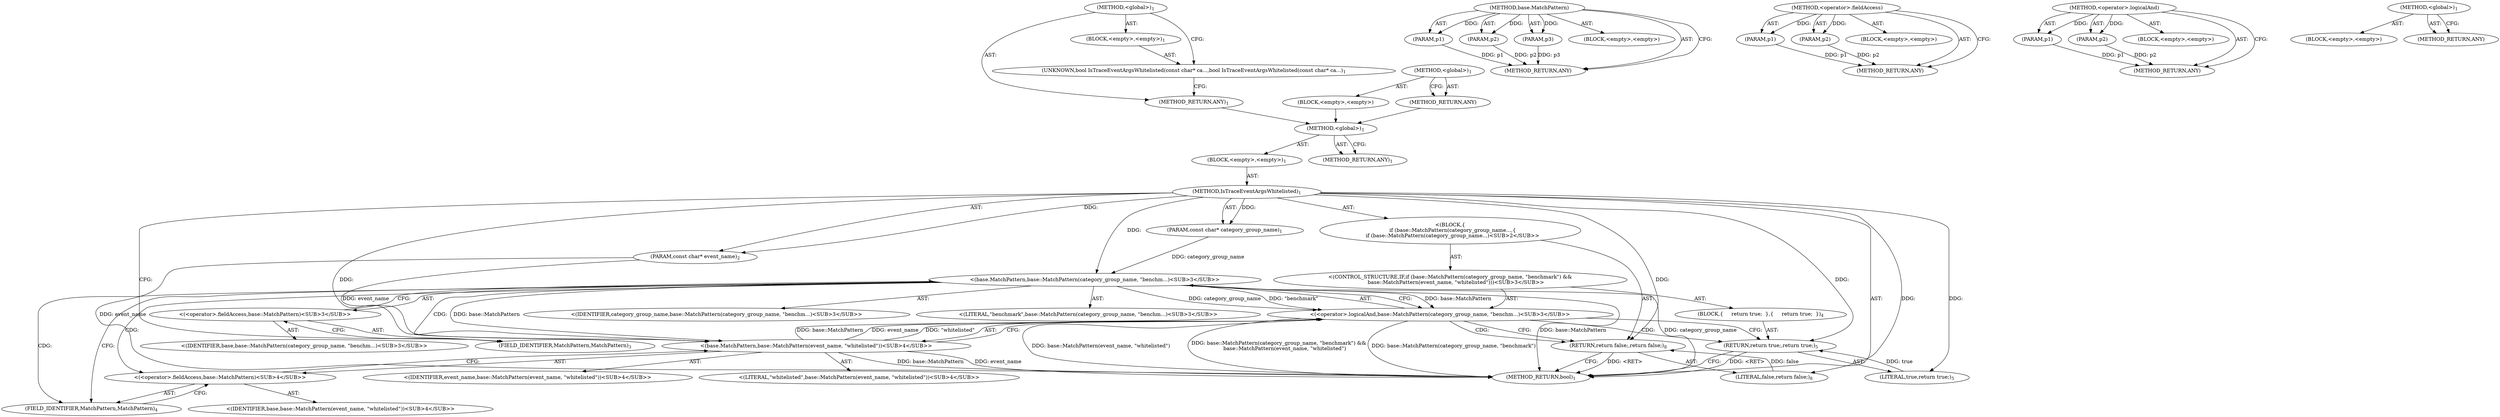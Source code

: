 digraph "&lt;global&gt;" {
vulnerable_6 [label=<(METHOD,&lt;global&gt;)<SUB>1</SUB>>];
vulnerable_7 [label=<(BLOCK,&lt;empty&gt;,&lt;empty&gt;)<SUB>1</SUB>>];
vulnerable_8 [label=<(METHOD,IsTraceEventArgsWhitelisted)<SUB>1</SUB>>];
vulnerable_9 [label=<(PARAM,const char* category_group_name)<SUB>1</SUB>>];
vulnerable_10 [label=<(PARAM,const char* event_name)<SUB>2</SUB>>];
vulnerable_11 [label="<(BLOCK,{
   if (base::MatchPattern(category_group_name...,{
   if (base::MatchPattern(category_group_name...)<SUB>2</SUB>>"];
vulnerable_12 [label="<(CONTROL_STRUCTURE,IF,if (base::MatchPattern(category_group_name, &quot;benchmark&quot;) &amp;&amp;
       base::MatchPattern(event_name, &quot;whitelisted&quot;)))<SUB>3</SUB>>"];
vulnerable_13 [label="<(&lt;operator&gt;.logicalAnd,base::MatchPattern(category_group_name, &quot;benchm...)<SUB>3</SUB>>"];
vulnerable_14 [label="<(base.MatchPattern,base::MatchPattern(category_group_name, &quot;benchm...)<SUB>3</SUB>>"];
vulnerable_15 [label="<(&lt;operator&gt;.fieldAccess,base::MatchPattern)<SUB>3</SUB>>"];
vulnerable_16 [label="<(IDENTIFIER,base,base::MatchPattern(category_group_name, &quot;benchm...)<SUB>3</SUB>>"];
vulnerable_17 [label=<(FIELD_IDENTIFIER,MatchPattern,MatchPattern)<SUB>3</SUB>>];
vulnerable_18 [label="<(IDENTIFIER,category_group_name,base::MatchPattern(category_group_name, &quot;benchm...)<SUB>3</SUB>>"];
vulnerable_19 [label="<(LITERAL,&quot;benchmark&quot;,base::MatchPattern(category_group_name, &quot;benchm...)<SUB>3</SUB>>"];
vulnerable_20 [label="<(base.MatchPattern,base::MatchPattern(event_name, &quot;whitelisted&quot;))<SUB>4</SUB>>"];
vulnerable_21 [label="<(&lt;operator&gt;.fieldAccess,base::MatchPattern)<SUB>4</SUB>>"];
vulnerable_22 [label="<(IDENTIFIER,base,base::MatchPattern(event_name, &quot;whitelisted&quot;))<SUB>4</SUB>>"];
vulnerable_23 [label=<(FIELD_IDENTIFIER,MatchPattern,MatchPattern)<SUB>4</SUB>>];
vulnerable_24 [label="<(IDENTIFIER,event_name,base::MatchPattern(event_name, &quot;whitelisted&quot;))<SUB>4</SUB>>"];
vulnerable_25 [label="<(LITERAL,&quot;whitelisted&quot;,base::MatchPattern(event_name, &quot;whitelisted&quot;))<SUB>4</SUB>>"];
vulnerable_26 [label=<(BLOCK,{
     return true;
  },{
     return true;
  })<SUB>4</SUB>>];
vulnerable_27 [label=<(RETURN,return true;,return true;)<SUB>5</SUB>>];
vulnerable_28 [label=<(LITERAL,true,return true;)<SUB>5</SUB>>];
vulnerable_29 [label=<(RETURN,return false;,return false;)<SUB>8</SUB>>];
vulnerable_30 [label=<(LITERAL,false,return false;)<SUB>8</SUB>>];
vulnerable_31 [label=<(METHOD_RETURN,bool)<SUB>1</SUB>>];
vulnerable_33 [label=<(METHOD_RETURN,ANY)<SUB>1</SUB>>];
vulnerable_59 [label=<(METHOD,base.MatchPattern)>];
vulnerable_60 [label=<(PARAM,p1)>];
vulnerable_61 [label=<(PARAM,p2)>];
vulnerable_62 [label=<(PARAM,p3)>];
vulnerable_63 [label=<(BLOCK,&lt;empty&gt;,&lt;empty&gt;)>];
vulnerable_64 [label=<(METHOD_RETURN,ANY)>];
vulnerable_65 [label=<(METHOD,&lt;operator&gt;.fieldAccess)>];
vulnerable_66 [label=<(PARAM,p1)>];
vulnerable_67 [label=<(PARAM,p2)>];
vulnerable_68 [label=<(BLOCK,&lt;empty&gt;,&lt;empty&gt;)>];
vulnerable_69 [label=<(METHOD_RETURN,ANY)>];
vulnerable_54 [label=<(METHOD,&lt;operator&gt;.logicalAnd)>];
vulnerable_55 [label=<(PARAM,p1)>];
vulnerable_56 [label=<(PARAM,p2)>];
vulnerable_57 [label=<(BLOCK,&lt;empty&gt;,&lt;empty&gt;)>];
vulnerable_58 [label=<(METHOD_RETURN,ANY)>];
vulnerable_48 [label=<(METHOD,&lt;global&gt;)<SUB>1</SUB>>];
vulnerable_49 [label=<(BLOCK,&lt;empty&gt;,&lt;empty&gt;)>];
vulnerable_50 [label=<(METHOD_RETURN,ANY)>];
fixed_6 [label=<(METHOD,&lt;global&gt;)<SUB>1</SUB>>];
fixed_7 [label=<(BLOCK,&lt;empty&gt;,&lt;empty&gt;)<SUB>1</SUB>>];
fixed_8 [label=<(UNKNOWN,bool IsTraceEventArgsWhitelisted(const char* ca...,bool IsTraceEventArgsWhitelisted(const char* ca...)<SUB>1</SUB>>];
fixed_9 [label=<(METHOD_RETURN,ANY)<SUB>1</SUB>>];
fixed_14 [label=<(METHOD,&lt;global&gt;)<SUB>1</SUB>>];
fixed_15 [label=<(BLOCK,&lt;empty&gt;,&lt;empty&gt;)>];
fixed_16 [label=<(METHOD_RETURN,ANY)>];
vulnerable_6 -> vulnerable_7  [key=0, label="AST: "];
vulnerable_6 -> vulnerable_33  [key=0, label="AST: "];
vulnerable_6 -> vulnerable_33  [key=1, label="CFG: "];
vulnerable_7 -> vulnerable_8  [key=0, label="AST: "];
vulnerable_8 -> vulnerable_9  [key=0, label="AST: "];
vulnerable_8 -> vulnerable_9  [key=1, label="DDG: "];
vulnerable_8 -> vulnerable_10  [key=0, label="AST: "];
vulnerable_8 -> vulnerable_10  [key=1, label="DDG: "];
vulnerable_8 -> vulnerable_11  [key=0, label="AST: "];
vulnerable_8 -> vulnerable_31  [key=0, label="AST: "];
vulnerable_8 -> vulnerable_17  [key=0, label="CFG: "];
vulnerable_8 -> vulnerable_29  [key=0, label="DDG: "];
vulnerable_8 -> vulnerable_30  [key=0, label="DDG: "];
vulnerable_8 -> vulnerable_27  [key=0, label="DDG: "];
vulnerable_8 -> vulnerable_14  [key=0, label="DDG: "];
vulnerable_8 -> vulnerable_20  [key=0, label="DDG: "];
vulnerable_8 -> vulnerable_28  [key=0, label="DDG: "];
vulnerable_9 -> vulnerable_14  [key=0, label="DDG: category_group_name"];
vulnerable_10 -> vulnerable_31  [key=0, label="DDG: event_name"];
vulnerable_10 -> vulnerable_20  [key=0, label="DDG: event_name"];
vulnerable_11 -> vulnerable_12  [key=0, label="AST: "];
vulnerable_11 -> vulnerable_29  [key=0, label="AST: "];
vulnerable_12 -> vulnerable_13  [key=0, label="AST: "];
vulnerable_12 -> vulnerable_26  [key=0, label="AST: "];
vulnerable_13 -> vulnerable_14  [key=0, label="AST: "];
vulnerable_13 -> vulnerable_20  [key=0, label="AST: "];
vulnerable_13 -> vulnerable_27  [key=0, label="CFG: "];
vulnerable_13 -> vulnerable_27  [key=1, label="CDG: "];
vulnerable_13 -> vulnerable_29  [key=0, label="CFG: "];
vulnerable_13 -> vulnerable_29  [key=1, label="CDG: "];
vulnerable_13 -> vulnerable_31  [key=0, label="DDG: base::MatchPattern(category_group_name, &quot;benchmark&quot;)"];
vulnerable_13 -> vulnerable_31  [key=1, label="DDG: base::MatchPattern(event_name, &quot;whitelisted&quot;)"];
vulnerable_13 -> vulnerable_31  [key=2, label="DDG: base::MatchPattern(category_group_name, &quot;benchmark&quot;) &amp;&amp;
       base::MatchPattern(event_name, &quot;whitelisted&quot;)"];
vulnerable_14 -> vulnerable_15  [key=0, label="AST: "];
vulnerable_14 -> vulnerable_18  [key=0, label="AST: "];
vulnerable_14 -> vulnerable_19  [key=0, label="AST: "];
vulnerable_14 -> vulnerable_13  [key=0, label="CFG: "];
vulnerable_14 -> vulnerable_13  [key=1, label="DDG: base::MatchPattern"];
vulnerable_14 -> vulnerable_13  [key=2, label="DDG: category_group_name"];
vulnerable_14 -> vulnerable_13  [key=3, label="DDG: &quot;benchmark&quot;"];
vulnerable_14 -> vulnerable_23  [key=0, label="CFG: "];
vulnerable_14 -> vulnerable_23  [key=1, label="CDG: "];
vulnerable_14 -> vulnerable_31  [key=0, label="DDG: base::MatchPattern"];
vulnerable_14 -> vulnerable_31  [key=1, label="DDG: category_group_name"];
vulnerable_14 -> vulnerable_20  [key=0, label="DDG: base::MatchPattern"];
vulnerable_14 -> vulnerable_20  [key=1, label="CDG: "];
vulnerable_14 -> vulnerable_21  [key=0, label="CDG: "];
vulnerable_15 -> vulnerable_16  [key=0, label="AST: "];
vulnerable_15 -> vulnerable_17  [key=0, label="AST: "];
vulnerable_15 -> vulnerable_14  [key=0, label="CFG: "];
vulnerable_17 -> vulnerable_15  [key=0, label="CFG: "];
vulnerable_20 -> vulnerable_21  [key=0, label="AST: "];
vulnerable_20 -> vulnerable_24  [key=0, label="AST: "];
vulnerable_20 -> vulnerable_25  [key=0, label="AST: "];
vulnerable_20 -> vulnerable_13  [key=0, label="CFG: "];
vulnerable_20 -> vulnerable_13  [key=1, label="DDG: base::MatchPattern"];
vulnerable_20 -> vulnerable_13  [key=2, label="DDG: event_name"];
vulnerable_20 -> vulnerable_13  [key=3, label="DDG: &quot;whitelisted&quot;"];
vulnerable_20 -> vulnerable_31  [key=0, label="DDG: base::MatchPattern"];
vulnerable_20 -> vulnerable_31  [key=1, label="DDG: event_name"];
vulnerable_21 -> vulnerable_22  [key=0, label="AST: "];
vulnerable_21 -> vulnerable_23  [key=0, label="AST: "];
vulnerable_21 -> vulnerable_20  [key=0, label="CFG: "];
vulnerable_23 -> vulnerable_21  [key=0, label="CFG: "];
vulnerable_26 -> vulnerable_27  [key=0, label="AST: "];
vulnerable_27 -> vulnerable_28  [key=0, label="AST: "];
vulnerable_27 -> vulnerable_31  [key=0, label="CFG: "];
vulnerable_27 -> vulnerable_31  [key=1, label="DDG: &lt;RET&gt;"];
vulnerable_28 -> vulnerable_27  [key=0, label="DDG: true"];
vulnerable_29 -> vulnerable_30  [key=0, label="AST: "];
vulnerable_29 -> vulnerable_31  [key=0, label="CFG: "];
vulnerable_29 -> vulnerable_31  [key=1, label="DDG: &lt;RET&gt;"];
vulnerable_30 -> vulnerable_29  [key=0, label="DDG: false"];
vulnerable_59 -> vulnerable_60  [key=0, label="AST: "];
vulnerable_59 -> vulnerable_60  [key=1, label="DDG: "];
vulnerable_59 -> vulnerable_63  [key=0, label="AST: "];
vulnerable_59 -> vulnerable_61  [key=0, label="AST: "];
vulnerable_59 -> vulnerable_61  [key=1, label="DDG: "];
vulnerable_59 -> vulnerable_64  [key=0, label="AST: "];
vulnerable_59 -> vulnerable_64  [key=1, label="CFG: "];
vulnerable_59 -> vulnerable_62  [key=0, label="AST: "];
vulnerable_59 -> vulnerable_62  [key=1, label="DDG: "];
vulnerable_60 -> vulnerable_64  [key=0, label="DDG: p1"];
vulnerable_61 -> vulnerable_64  [key=0, label="DDG: p2"];
vulnerable_62 -> vulnerable_64  [key=0, label="DDG: p3"];
vulnerable_65 -> vulnerable_66  [key=0, label="AST: "];
vulnerable_65 -> vulnerable_66  [key=1, label="DDG: "];
vulnerable_65 -> vulnerable_68  [key=0, label="AST: "];
vulnerable_65 -> vulnerable_67  [key=0, label="AST: "];
vulnerable_65 -> vulnerable_67  [key=1, label="DDG: "];
vulnerable_65 -> vulnerable_69  [key=0, label="AST: "];
vulnerable_65 -> vulnerable_69  [key=1, label="CFG: "];
vulnerable_66 -> vulnerable_69  [key=0, label="DDG: p1"];
vulnerable_67 -> vulnerable_69  [key=0, label="DDG: p2"];
vulnerable_54 -> vulnerable_55  [key=0, label="AST: "];
vulnerable_54 -> vulnerable_55  [key=1, label="DDG: "];
vulnerable_54 -> vulnerable_57  [key=0, label="AST: "];
vulnerable_54 -> vulnerable_56  [key=0, label="AST: "];
vulnerable_54 -> vulnerable_56  [key=1, label="DDG: "];
vulnerable_54 -> vulnerable_58  [key=0, label="AST: "];
vulnerable_54 -> vulnerable_58  [key=1, label="CFG: "];
vulnerable_55 -> vulnerable_58  [key=0, label="DDG: p1"];
vulnerable_56 -> vulnerable_58  [key=0, label="DDG: p2"];
vulnerable_48 -> vulnerable_49  [key=0, label="AST: "];
vulnerable_48 -> vulnerable_50  [key=0, label="AST: "];
vulnerable_48 -> vulnerable_50  [key=1, label="CFG: "];
fixed_6 -> fixed_7  [key=0, label="AST: "];
fixed_6 -> fixed_9  [key=0, label="AST: "];
fixed_6 -> fixed_8  [key=0, label="CFG: "];
fixed_7 -> fixed_8  [key=0, label="AST: "];
fixed_8 -> fixed_9  [key=0, label="CFG: "];
fixed_9 -> vulnerable_6  [key=0];
fixed_14 -> fixed_15  [key=0, label="AST: "];
fixed_14 -> fixed_16  [key=0, label="AST: "];
fixed_14 -> fixed_16  [key=1, label="CFG: "];
fixed_15 -> vulnerable_6  [key=0];
fixed_16 -> vulnerable_6  [key=0];
}
